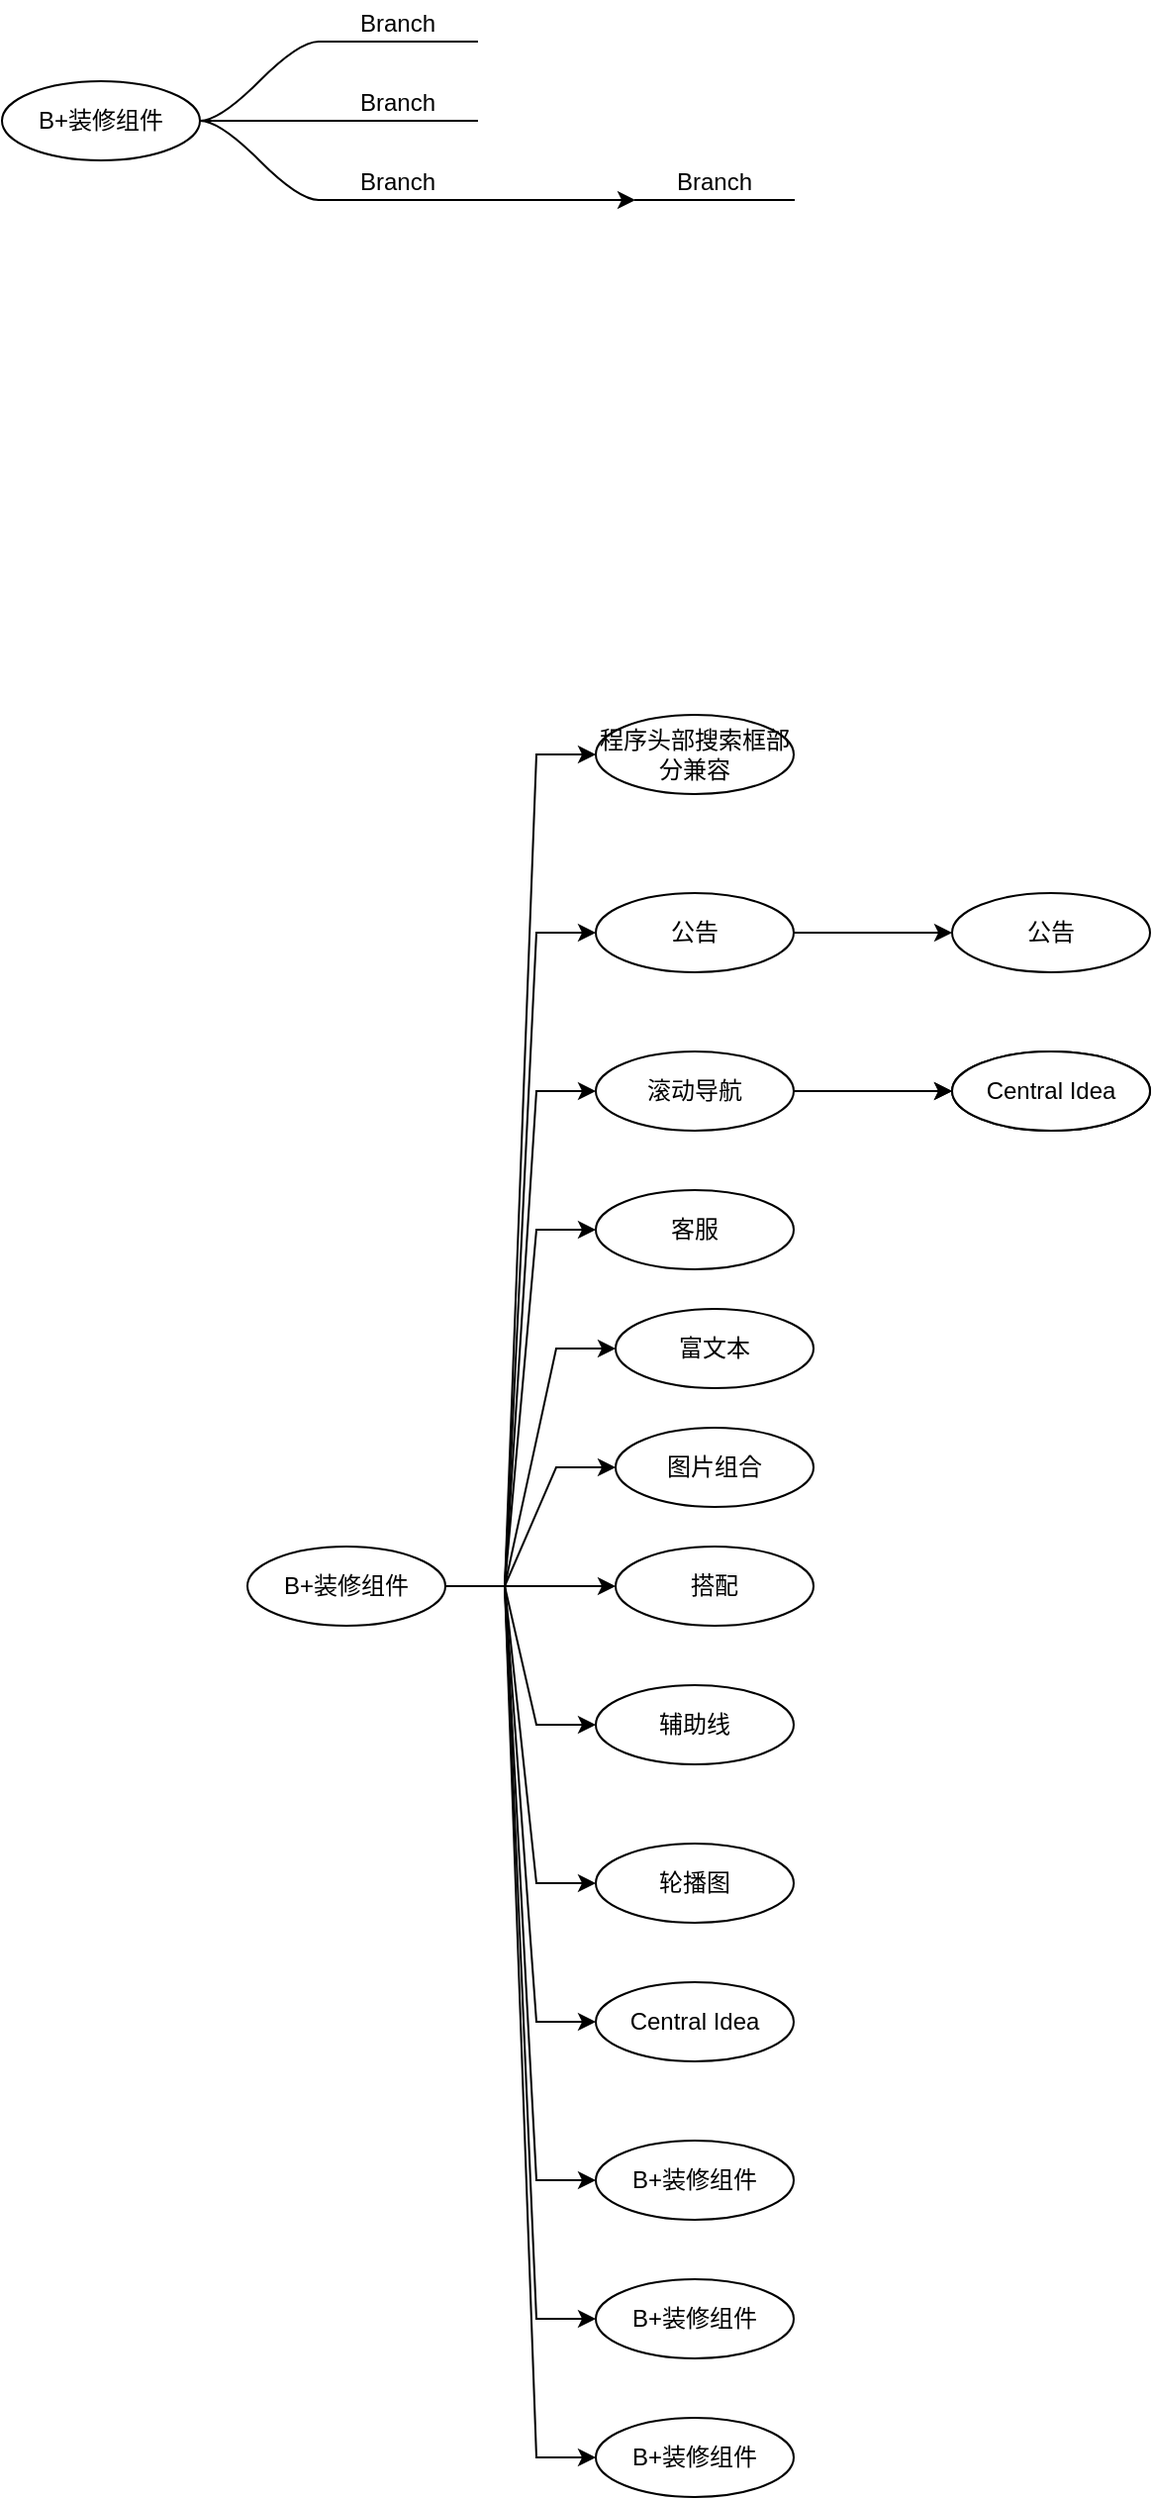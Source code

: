 <mxfile version="17.4.3" type="github">
  <diagram id="0aUAFZSh_MN4_q0oCzIv" name="第 1 页">
    <mxGraphModel dx="428" dy="311" grid="1" gridSize="10" guides="1" tooltips="1" connect="1" arrows="1" fold="1" page="1" pageScale="1" pageWidth="827" pageHeight="1169" math="0" shadow="0">
      <root>
        <mxCell id="0" />
        <mxCell id="1" parent="0" />
        <mxCell id="g9f_4Y-mH_t3r5Xpvjlq-73" value="" style="edgeStyle=entityRelationEdgeStyle;rounded=0;orthogonalLoop=1;jettySize=auto;html=1;" edge="1" parent="1" source="g9f_4Y-mH_t3r5Xpvjlq-71" target="g9f_4Y-mH_t3r5Xpvjlq-72">
          <mxGeometry relative="1" as="geometry" />
        </mxCell>
        <mxCell id="g9f_4Y-mH_t3r5Xpvjlq-75" value="" style="edgeStyle=entityRelationEdgeStyle;rounded=0;orthogonalLoop=1;jettySize=auto;html=1;" edge="1" parent="1" source="g9f_4Y-mH_t3r5Xpvjlq-71" target="g9f_4Y-mH_t3r5Xpvjlq-74">
          <mxGeometry relative="1" as="geometry" />
        </mxCell>
        <mxCell id="g9f_4Y-mH_t3r5Xpvjlq-77" value="" style="edgeStyle=entityRelationEdgeStyle;rounded=0;orthogonalLoop=1;jettySize=auto;html=1;" edge="1" parent="1" source="g9f_4Y-mH_t3r5Xpvjlq-71" target="g9f_4Y-mH_t3r5Xpvjlq-76">
          <mxGeometry relative="1" as="geometry" />
        </mxCell>
        <mxCell id="g9f_4Y-mH_t3r5Xpvjlq-79" value="" style="edgeStyle=entityRelationEdgeStyle;rounded=0;orthogonalLoop=1;jettySize=auto;html=1;" edge="1" parent="1" source="g9f_4Y-mH_t3r5Xpvjlq-71" target="g9f_4Y-mH_t3r5Xpvjlq-78">
          <mxGeometry relative="1" as="geometry" />
        </mxCell>
        <mxCell id="g9f_4Y-mH_t3r5Xpvjlq-81" value="" style="edgeStyle=entityRelationEdgeStyle;rounded=0;orthogonalLoop=1;jettySize=auto;html=1;" edge="1" parent="1" source="g9f_4Y-mH_t3r5Xpvjlq-71" target="g9f_4Y-mH_t3r5Xpvjlq-80">
          <mxGeometry relative="1" as="geometry" />
        </mxCell>
        <mxCell id="g9f_4Y-mH_t3r5Xpvjlq-92" value="" style="edgeStyle=entityRelationEdgeStyle;rounded=0;orthogonalLoop=1;jettySize=auto;html=1;" edge="1" parent="1" source="g9f_4Y-mH_t3r5Xpvjlq-71" target="g9f_4Y-mH_t3r5Xpvjlq-91">
          <mxGeometry relative="1" as="geometry" />
        </mxCell>
        <mxCell id="g9f_4Y-mH_t3r5Xpvjlq-94" value="" style="edgeStyle=entityRelationEdgeStyle;rounded=0;orthogonalLoop=1;jettySize=auto;html=1;" edge="1" parent="1" source="g9f_4Y-mH_t3r5Xpvjlq-71" target="g9f_4Y-mH_t3r5Xpvjlq-93">
          <mxGeometry relative="1" as="geometry" />
        </mxCell>
        <mxCell id="g9f_4Y-mH_t3r5Xpvjlq-96" value="" style="edgeStyle=entityRelationEdgeStyle;rounded=0;orthogonalLoop=1;jettySize=auto;html=1;" edge="1" parent="1" source="g9f_4Y-mH_t3r5Xpvjlq-71" target="g9f_4Y-mH_t3r5Xpvjlq-95">
          <mxGeometry relative="1" as="geometry" />
        </mxCell>
        <mxCell id="g9f_4Y-mH_t3r5Xpvjlq-98" value="" style="edgeStyle=entityRelationEdgeStyle;rounded=0;orthogonalLoop=1;jettySize=auto;html=1;" edge="1" parent="1" source="g9f_4Y-mH_t3r5Xpvjlq-71" target="g9f_4Y-mH_t3r5Xpvjlq-97">
          <mxGeometry relative="1" as="geometry" />
        </mxCell>
        <mxCell id="g9f_4Y-mH_t3r5Xpvjlq-100" value="" style="edgeStyle=entityRelationEdgeStyle;rounded=0;orthogonalLoop=1;jettySize=auto;html=1;" edge="1" parent="1" source="g9f_4Y-mH_t3r5Xpvjlq-71" target="g9f_4Y-mH_t3r5Xpvjlq-99">
          <mxGeometry relative="1" as="geometry" />
        </mxCell>
        <mxCell id="g9f_4Y-mH_t3r5Xpvjlq-108" value="" style="edgeStyle=entityRelationEdgeStyle;rounded=0;orthogonalLoop=1;jettySize=auto;html=1;" edge="1" parent="1" source="g9f_4Y-mH_t3r5Xpvjlq-71" target="g9f_4Y-mH_t3r5Xpvjlq-107">
          <mxGeometry relative="1" as="geometry" />
        </mxCell>
        <mxCell id="g9f_4Y-mH_t3r5Xpvjlq-110" value="" style="edgeStyle=entityRelationEdgeStyle;rounded=0;orthogonalLoop=1;jettySize=auto;html=1;" edge="1" parent="1" source="g9f_4Y-mH_t3r5Xpvjlq-71" target="g9f_4Y-mH_t3r5Xpvjlq-109">
          <mxGeometry relative="1" as="geometry" />
        </mxCell>
        <mxCell id="g9f_4Y-mH_t3r5Xpvjlq-112" value="" style="edgeStyle=entityRelationEdgeStyle;rounded=0;orthogonalLoop=1;jettySize=auto;html=1;" edge="1" parent="1" source="g9f_4Y-mH_t3r5Xpvjlq-71" target="g9f_4Y-mH_t3r5Xpvjlq-111">
          <mxGeometry relative="1" as="geometry" />
        </mxCell>
        <mxCell id="g9f_4Y-mH_t3r5Xpvjlq-71" value="B+装修组件" style="ellipse;whiteSpace=wrap;html=1;align=center;newEdgeStyle={&quot;edgeStyle&quot;:&quot;entityRelationEdgeStyle&quot;,&quot;startArrow&quot;:&quot;none&quot;,&quot;endArrow&quot;:&quot;none&quot;,&quot;segment&quot;:10,&quot;curved&quot;:1};treeFolding=1;treeMoving=1;" vertex="1" parent="1">
          <mxGeometry x="444" y="1070" width="100" height="40" as="geometry" />
        </mxCell>
        <mxCell id="g9f_4Y-mH_t3r5Xpvjlq-83" value="" style="edgeStyle=entityRelationEdgeStyle;rounded=0;orthogonalLoop=1;jettySize=auto;html=1;" edge="1" parent="1" source="g9f_4Y-mH_t3r5Xpvjlq-72" target="g9f_4Y-mH_t3r5Xpvjlq-82">
          <mxGeometry relative="1" as="geometry" />
        </mxCell>
        <mxCell id="g9f_4Y-mH_t3r5Xpvjlq-106" value="" style="edgeStyle=entityRelationEdgeStyle;rounded=0;orthogonalLoop=1;jettySize=auto;html=1;" edge="1" parent="1" source="g9f_4Y-mH_t3r5Xpvjlq-72" target="g9f_4Y-mH_t3r5Xpvjlq-105">
          <mxGeometry relative="1" as="geometry" />
        </mxCell>
        <mxCell id="g9f_4Y-mH_t3r5Xpvjlq-72" value="滚动导航" style="ellipse;whiteSpace=wrap;html=1;align=center;newEdgeStyle={&quot;edgeStyle&quot;:&quot;entityRelationEdgeStyle&quot;,&quot;startArrow&quot;:&quot;none&quot;,&quot;endArrow&quot;:&quot;none&quot;,&quot;segment&quot;:10,&quot;curved&quot;:1};treeFolding=1;treeMoving=1;" vertex="1" parent="1">
          <mxGeometry x="620" y="820" width="100" height="40" as="geometry" />
        </mxCell>
        <mxCell id="g9f_4Y-mH_t3r5Xpvjlq-74" value="图片组合" style="ellipse;whiteSpace=wrap;html=1;align=center;newEdgeStyle={&quot;edgeStyle&quot;:&quot;entityRelationEdgeStyle&quot;,&quot;startArrow&quot;:&quot;none&quot;,&quot;endArrow&quot;:&quot;none&quot;,&quot;segment&quot;:10,&quot;curved&quot;:1};treeFolding=1;treeMoving=1;" vertex="1" parent="1">
          <mxGeometry x="630" y="1010" width="100" height="40" as="geometry" />
        </mxCell>
        <mxCell id="g9f_4Y-mH_t3r5Xpvjlq-76" value="客服" style="ellipse;whiteSpace=wrap;html=1;align=center;newEdgeStyle={&quot;edgeStyle&quot;:&quot;entityRelationEdgeStyle&quot;,&quot;startArrow&quot;:&quot;none&quot;,&quot;endArrow&quot;:&quot;none&quot;,&quot;segment&quot;:10,&quot;curved&quot;:1};treeFolding=1;treeMoving=1;" vertex="1" parent="1">
          <mxGeometry x="620" y="890" width="100" height="40" as="geometry" />
        </mxCell>
        <mxCell id="g9f_4Y-mH_t3r5Xpvjlq-78" value="富文本" style="ellipse;whiteSpace=wrap;html=1;align=center;newEdgeStyle={&quot;edgeStyle&quot;:&quot;entityRelationEdgeStyle&quot;,&quot;startArrow&quot;:&quot;none&quot;,&quot;endArrow&quot;:&quot;none&quot;,&quot;segment&quot;:10,&quot;curved&quot;:1};treeFolding=1;treeMoving=1;" vertex="1" parent="1">
          <mxGeometry x="630" y="950" width="100" height="40" as="geometry" />
        </mxCell>
        <mxCell id="g9f_4Y-mH_t3r5Xpvjlq-80" value="&#xa;&#xa;&lt;span style=&quot;color: rgb(0, 0, 0); font-family: helvetica; font-size: 12px; font-style: normal; font-weight: 400; letter-spacing: normal; text-align: center; text-indent: 0px; text-transform: none; word-spacing: 0px; background-color: rgb(248, 249, 250); display: inline; float: none;&quot;&gt;搭配&lt;/span&gt;&#xa;&#xa;" style="ellipse;whiteSpace=wrap;html=1;align=center;newEdgeStyle={&quot;edgeStyle&quot;:&quot;entityRelationEdgeStyle&quot;,&quot;startArrow&quot;:&quot;none&quot;,&quot;endArrow&quot;:&quot;none&quot;,&quot;segment&quot;:10,&quot;curved&quot;:1};treeFolding=1;treeMoving=1;" vertex="1" parent="1">
          <mxGeometry x="630" y="1070" width="100" height="40" as="geometry" />
        </mxCell>
        <mxCell id="g9f_4Y-mH_t3r5Xpvjlq-82" value="Central Idea" style="ellipse;whiteSpace=wrap;html=1;align=center;newEdgeStyle={&quot;edgeStyle&quot;:&quot;entityRelationEdgeStyle&quot;,&quot;startArrow&quot;:&quot;none&quot;,&quot;endArrow&quot;:&quot;none&quot;,&quot;segment&quot;:10,&quot;curved&quot;:1};treeFolding=1;treeMoving=1;" vertex="1" parent="1">
          <mxGeometry x="800" y="820" width="100" height="40" as="geometry" />
        </mxCell>
        <mxCell id="g9f_4Y-mH_t3r5Xpvjlq-91" value="辅助线" style="ellipse;whiteSpace=wrap;html=1;align=center;newEdgeStyle={&quot;edgeStyle&quot;:&quot;entityRelationEdgeStyle&quot;,&quot;startArrow&quot;:&quot;none&quot;,&quot;endArrow&quot;:&quot;none&quot;,&quot;segment&quot;:10,&quot;curved&quot;:1};treeFolding=1;treeMoving=1;" vertex="1" parent="1">
          <mxGeometry x="620" y="1140" width="100" height="40" as="geometry" />
        </mxCell>
        <mxCell id="g9f_4Y-mH_t3r5Xpvjlq-102" value="" style="edgeStyle=entityRelationEdgeStyle;rounded=0;orthogonalLoop=1;jettySize=auto;html=1;" edge="1" parent="1" source="g9f_4Y-mH_t3r5Xpvjlq-93" target="g9f_4Y-mH_t3r5Xpvjlq-101">
          <mxGeometry relative="1" as="geometry" />
        </mxCell>
        <mxCell id="g9f_4Y-mH_t3r5Xpvjlq-93" value="公告" style="ellipse;whiteSpace=wrap;html=1;align=center;newEdgeStyle={&quot;edgeStyle&quot;:&quot;entityRelationEdgeStyle&quot;,&quot;startArrow&quot;:&quot;none&quot;,&quot;endArrow&quot;:&quot;none&quot;,&quot;segment&quot;:10,&quot;curved&quot;:1};treeFolding=1;treeMoving=1;" vertex="1" parent="1">
          <mxGeometry x="620" y="740" width="100" height="40" as="geometry" />
        </mxCell>
        <mxCell id="g9f_4Y-mH_t3r5Xpvjlq-95" value="轮播图" style="ellipse;whiteSpace=wrap;html=1;align=center;newEdgeStyle={&quot;edgeStyle&quot;:&quot;entityRelationEdgeStyle&quot;,&quot;startArrow&quot;:&quot;none&quot;,&quot;endArrow&quot;:&quot;none&quot;,&quot;segment&quot;:10,&quot;curved&quot;:1};treeFolding=1;treeMoving=1;" vertex="1" parent="1">
          <mxGeometry x="620" y="1220" width="100" height="40" as="geometry" />
        </mxCell>
        <mxCell id="g9f_4Y-mH_t3r5Xpvjlq-97" value="Central Idea" style="ellipse;whiteSpace=wrap;html=1;align=center;newEdgeStyle={&quot;edgeStyle&quot;:&quot;entityRelationEdgeStyle&quot;,&quot;startArrow&quot;:&quot;none&quot;,&quot;endArrow&quot;:&quot;none&quot;,&quot;segment&quot;:10,&quot;curved&quot;:1};treeFolding=1;treeMoving=1;" vertex="1" parent="1">
          <mxGeometry x="620" y="1290" width="100" height="40" as="geometry" />
        </mxCell>
        <mxCell id="g9f_4Y-mH_t3r5Xpvjlq-99" value="程序头部搜索框部分兼容" style="ellipse;whiteSpace=wrap;html=1;align=center;newEdgeStyle={&quot;edgeStyle&quot;:&quot;entityRelationEdgeStyle&quot;,&quot;startArrow&quot;:&quot;none&quot;,&quot;endArrow&quot;:&quot;none&quot;,&quot;segment&quot;:10,&quot;curved&quot;:1};treeFolding=1;treeMoving=1;" vertex="1" parent="1">
          <mxGeometry x="620" y="650" width="100" height="40" as="geometry" />
        </mxCell>
        <mxCell id="g9f_4Y-mH_t3r5Xpvjlq-101" value="公告" style="ellipse;whiteSpace=wrap;html=1;align=center;newEdgeStyle={&quot;edgeStyle&quot;:&quot;entityRelationEdgeStyle&quot;,&quot;startArrow&quot;:&quot;none&quot;,&quot;endArrow&quot;:&quot;none&quot;,&quot;segment&quot;:10,&quot;curved&quot;:1};treeFolding=1;treeMoving=1;" vertex="1" parent="1">
          <mxGeometry x="800" y="740" width="100" height="40" as="geometry" />
        </mxCell>
        <mxCell id="g9f_4Y-mH_t3r5Xpvjlq-105" value="Central Idea" style="ellipse;whiteSpace=wrap;html=1;align=center;newEdgeStyle={&quot;edgeStyle&quot;:&quot;entityRelationEdgeStyle&quot;,&quot;startArrow&quot;:&quot;none&quot;,&quot;endArrow&quot;:&quot;none&quot;,&quot;segment&quot;:10,&quot;curved&quot;:1};treeFolding=1;treeMoving=1;" vertex="1" parent="1">
          <mxGeometry x="800" y="820" width="100" height="40" as="geometry" />
        </mxCell>
        <mxCell id="g9f_4Y-mH_t3r5Xpvjlq-107" value="B+装修组件" style="ellipse;whiteSpace=wrap;html=1;align=center;newEdgeStyle={&quot;edgeStyle&quot;:&quot;entityRelationEdgeStyle&quot;,&quot;startArrow&quot;:&quot;none&quot;,&quot;endArrow&quot;:&quot;none&quot;,&quot;segment&quot;:10,&quot;curved&quot;:1};treeFolding=1;treeMoving=1;" vertex="1" parent="1">
          <mxGeometry x="620" y="1510" width="100" height="40" as="geometry" />
        </mxCell>
        <mxCell id="g9f_4Y-mH_t3r5Xpvjlq-109" value="B+装修组件" style="ellipse;whiteSpace=wrap;html=1;align=center;newEdgeStyle={&quot;edgeStyle&quot;:&quot;entityRelationEdgeStyle&quot;,&quot;startArrow&quot;:&quot;none&quot;,&quot;endArrow&quot;:&quot;none&quot;,&quot;segment&quot;:10,&quot;curved&quot;:1};treeFolding=1;treeMoving=1;" vertex="1" parent="1">
          <mxGeometry x="620" y="1440" width="100" height="40" as="geometry" />
        </mxCell>
        <mxCell id="g9f_4Y-mH_t3r5Xpvjlq-111" value="B+装修组件" style="ellipse;whiteSpace=wrap;html=1;align=center;newEdgeStyle={&quot;edgeStyle&quot;:&quot;entityRelationEdgeStyle&quot;,&quot;startArrow&quot;:&quot;none&quot;,&quot;endArrow&quot;:&quot;none&quot;,&quot;segment&quot;:10,&quot;curved&quot;:1};treeFolding=1;treeMoving=1;" vertex="1" parent="1">
          <mxGeometry x="620" y="1370" width="100" height="40" as="geometry" />
        </mxCell>
        <mxCell id="g9f_4Y-mH_t3r5Xpvjlq-115" value="B+装修组件" style="ellipse;whiteSpace=wrap;html=1;align=center;newEdgeStyle={&quot;edgeStyle&quot;:&quot;entityRelationEdgeStyle&quot;,&quot;startArrow&quot;:&quot;none&quot;,&quot;endArrow&quot;:&quot;none&quot;,&quot;segment&quot;:10,&quot;curved&quot;:1};treeFolding=1;treeMoving=1;" vertex="1" parent="1">
          <mxGeometry x="320" y="330" width="100" height="40" as="geometry" />
        </mxCell>
        <mxCell id="g9f_4Y-mH_t3r5Xpvjlq-116" value="Branch" style="whiteSpace=wrap;html=1;shape=partialRectangle;top=0;left=0;bottom=1;right=0;points=[[0,1],[1,1]];fillColor=none;align=center;verticalAlign=bottom;routingCenterY=0.5;snapToPoint=1;recursiveResize=0;autosize=1;treeFolding=1;treeMoving=1;newEdgeStyle={&quot;edgeStyle&quot;:&quot;entityRelationEdgeStyle&quot;,&quot;startArrow&quot;:&quot;none&quot;,&quot;endArrow&quot;:&quot;none&quot;,&quot;segment&quot;:10,&quot;curved&quot;:1};" vertex="1" parent="1">
          <mxGeometry x="480" y="290" width="80" height="20" as="geometry" />
        </mxCell>
        <mxCell id="g9f_4Y-mH_t3r5Xpvjlq-117" value="" style="edgeStyle=entityRelationEdgeStyle;startArrow=none;endArrow=none;segment=10;curved=1;rounded=0;exitX=1;exitY=0.5;exitDx=0;exitDy=0;" edge="1" target="g9f_4Y-mH_t3r5Xpvjlq-116" parent="1" source="g9f_4Y-mH_t3r5Xpvjlq-115">
          <mxGeometry relative="1" as="geometry">
            <mxPoint x="440" y="330" as="sourcePoint" />
          </mxGeometry>
        </mxCell>
        <mxCell id="g9f_4Y-mH_t3r5Xpvjlq-120" value="Branch" style="whiteSpace=wrap;html=1;shape=partialRectangle;top=0;left=0;bottom=1;right=0;points=[[0,1],[1,1]];fillColor=none;align=center;verticalAlign=bottom;routingCenterY=0.5;snapToPoint=1;recursiveResize=0;autosize=1;treeFolding=1;treeMoving=1;newEdgeStyle={&quot;edgeStyle&quot;:&quot;entityRelationEdgeStyle&quot;,&quot;startArrow&quot;:&quot;none&quot;,&quot;endArrow&quot;:&quot;none&quot;,&quot;segment&quot;:10,&quot;curved&quot;:1};" vertex="1" parent="1">
          <mxGeometry x="480" y="330" width="80" height="20" as="geometry" />
        </mxCell>
        <mxCell id="g9f_4Y-mH_t3r5Xpvjlq-121" value="" style="edgeStyle=entityRelationEdgeStyle;startArrow=none;endArrow=none;segment=10;curved=1;rounded=0;exitX=1;exitY=0.5;exitDx=0;exitDy=0;" edge="1" target="g9f_4Y-mH_t3r5Xpvjlq-120" parent="1" source="g9f_4Y-mH_t3r5Xpvjlq-115">
          <mxGeometry relative="1" as="geometry">
            <mxPoint x="440" y="370" as="sourcePoint" />
          </mxGeometry>
        </mxCell>
        <mxCell id="g9f_4Y-mH_t3r5Xpvjlq-125" value="" style="edgeStyle=entityRelationEdgeStyle;rounded=0;orthogonalLoop=1;jettySize=auto;html=1;" edge="1" parent="1" source="g9f_4Y-mH_t3r5Xpvjlq-122" target="g9f_4Y-mH_t3r5Xpvjlq-124">
          <mxGeometry relative="1" as="geometry" />
        </mxCell>
        <mxCell id="g9f_4Y-mH_t3r5Xpvjlq-122" value="Branch" style="whiteSpace=wrap;html=1;shape=partialRectangle;top=0;left=0;bottom=1;right=0;points=[[0,1],[1,1]];fillColor=none;align=center;verticalAlign=bottom;routingCenterY=0.5;snapToPoint=1;recursiveResize=0;autosize=1;treeFolding=1;treeMoving=1;newEdgeStyle={&quot;edgeStyle&quot;:&quot;entityRelationEdgeStyle&quot;,&quot;startArrow&quot;:&quot;none&quot;,&quot;endArrow&quot;:&quot;none&quot;,&quot;segment&quot;:10,&quot;curved&quot;:1};" vertex="1" parent="1">
          <mxGeometry x="480" y="370" width="80" height="20" as="geometry" />
        </mxCell>
        <mxCell id="g9f_4Y-mH_t3r5Xpvjlq-123" value="" style="edgeStyle=entityRelationEdgeStyle;startArrow=none;endArrow=none;segment=10;curved=1;rounded=0;exitX=1;exitY=0.5;exitDx=0;exitDy=0;" edge="1" target="g9f_4Y-mH_t3r5Xpvjlq-122" parent="1" source="g9f_4Y-mH_t3r5Xpvjlq-115">
          <mxGeometry relative="1" as="geometry">
            <mxPoint x="440" y="330" as="sourcePoint" />
          </mxGeometry>
        </mxCell>
        <mxCell id="g9f_4Y-mH_t3r5Xpvjlq-124" value="Branch" style="whiteSpace=wrap;html=1;shape=partialRectangle;top=0;left=0;bottom=1;right=0;points=[[0,1],[1,1]];fillColor=none;align=center;verticalAlign=bottom;routingCenterY=0.5;snapToPoint=1;recursiveResize=0;autosize=1;treeFolding=1;treeMoving=1;newEdgeStyle={&quot;edgeStyle&quot;:&quot;entityRelationEdgeStyle&quot;,&quot;startArrow&quot;:&quot;none&quot;,&quot;endArrow&quot;:&quot;none&quot;,&quot;segment&quot;:10,&quot;curved&quot;:1};" vertex="1" parent="1">
          <mxGeometry x="640" y="370" width="80" height="20" as="geometry" />
        </mxCell>
      </root>
    </mxGraphModel>
  </diagram>
</mxfile>
